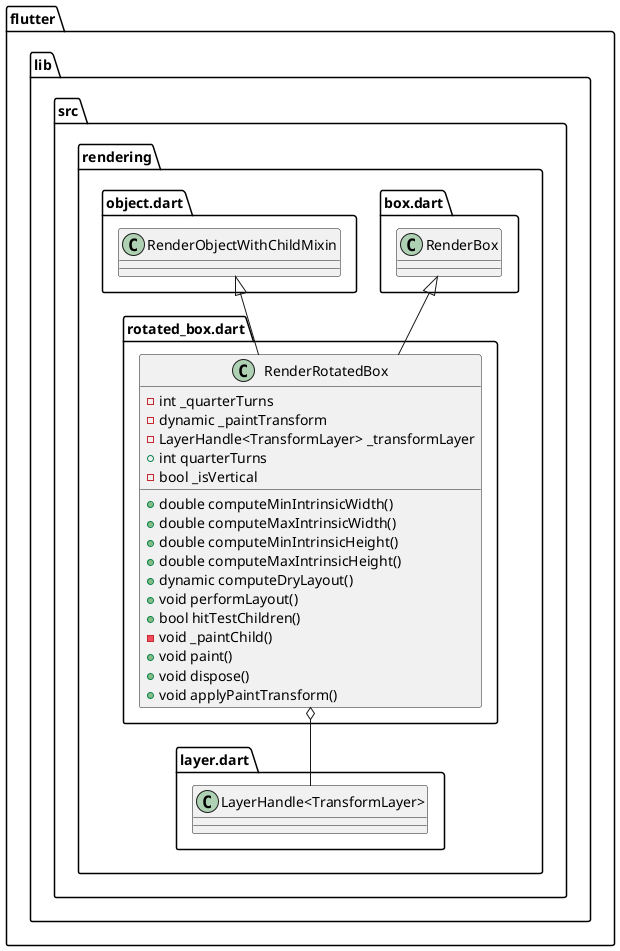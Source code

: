 @startuml
set namespaceSeparator ::

class "flutter::lib::src::rendering::rotated_box.dart::RenderRotatedBox" {
  -int _quarterTurns
  -dynamic _paintTransform
  -LayerHandle<TransformLayer> _transformLayer
  +int quarterTurns
  -bool _isVertical
  +double computeMinIntrinsicWidth()
  +double computeMaxIntrinsicWidth()
  +double computeMinIntrinsicHeight()
  +double computeMaxIntrinsicHeight()
  +dynamic computeDryLayout()
  +void performLayout()
  +bool hitTestChildren()
  -void _paintChild()
  +void paint()
  +void dispose()
  +void applyPaintTransform()
}

"flutter::lib::src::rendering::rotated_box.dart::RenderRotatedBox" o-- "flutter::lib::src::rendering::layer.dart::LayerHandle<TransformLayer>"
"flutter::lib::src::rendering::box.dart::RenderBox" <|-- "flutter::lib::src::rendering::rotated_box.dart::RenderRotatedBox"
"flutter::lib::src::rendering::object.dart::RenderObjectWithChildMixin" <|-- "flutter::lib::src::rendering::rotated_box.dart::RenderRotatedBox"


@enduml